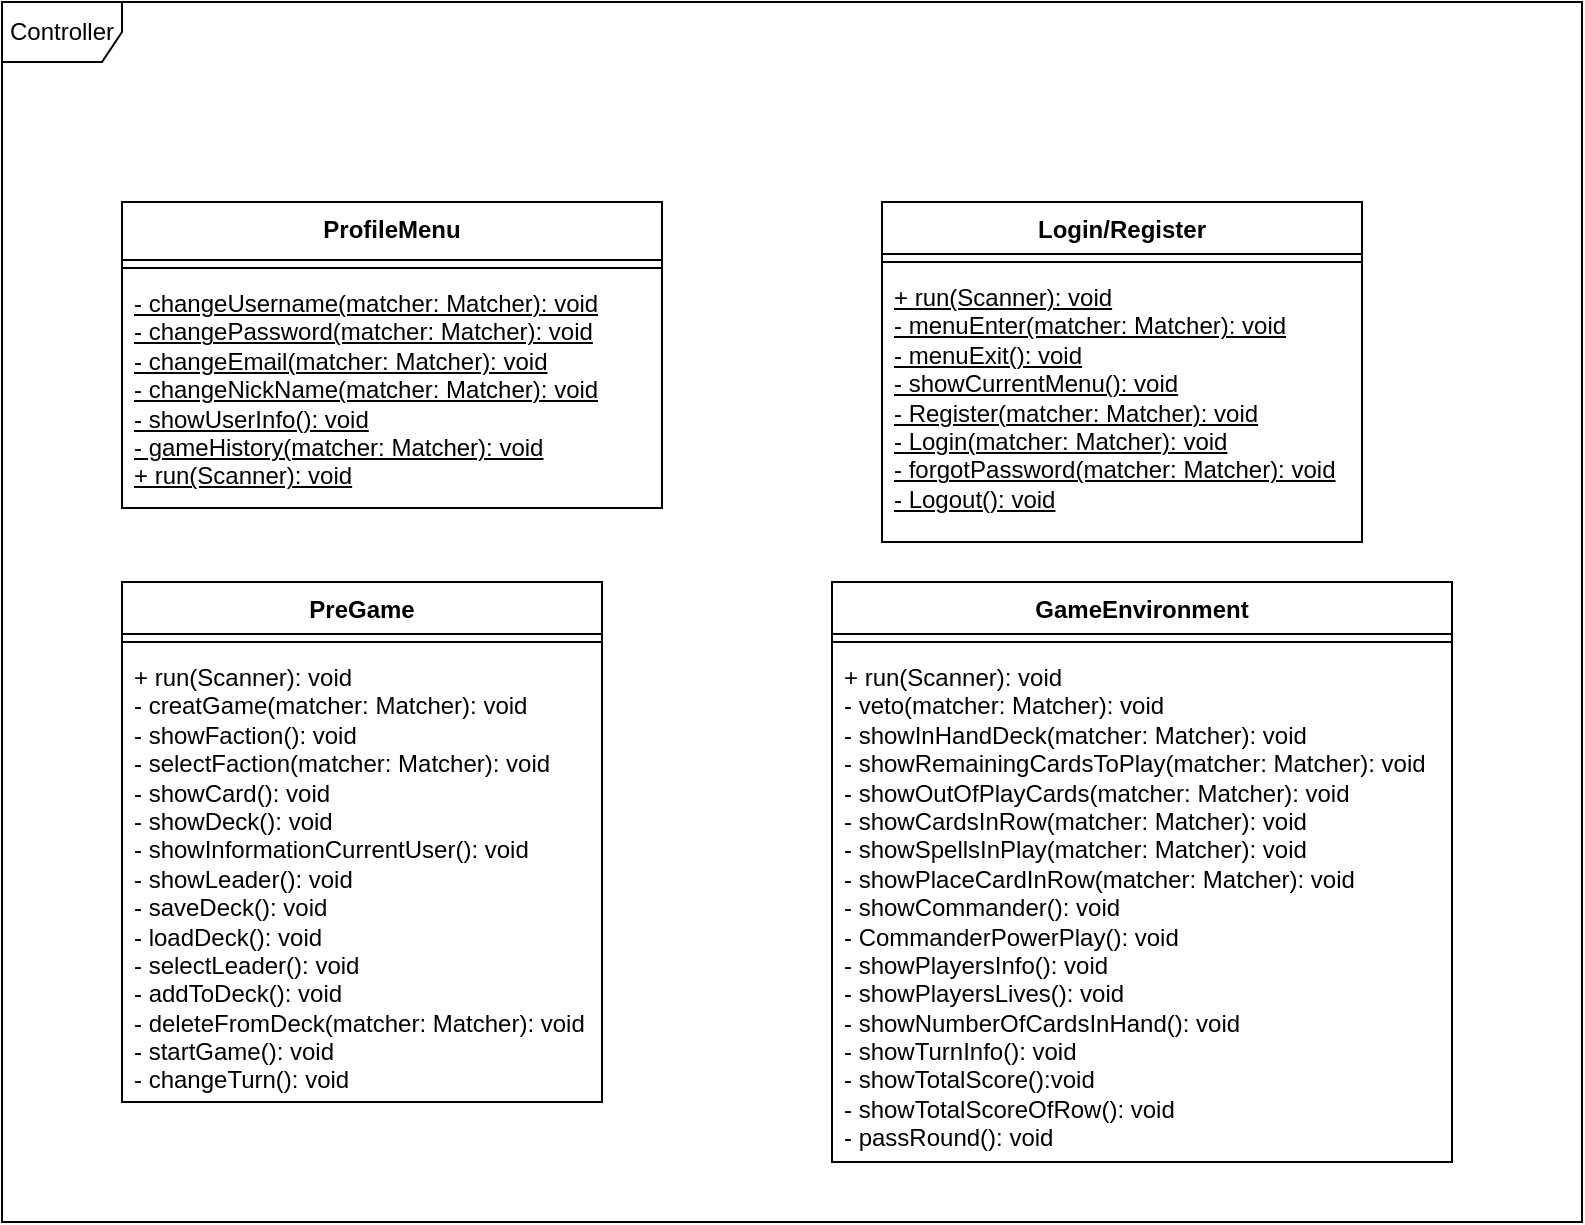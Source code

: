 <mxfile version="24.2.5" type="device">
  <diagram name="Page-1" id="NVayNvhocORv5aG18xNb">
    <mxGraphModel dx="-126" dy="3728" grid="1" gridSize="10" guides="1" tooltips="1" connect="1" arrows="1" fold="1" page="1" pageScale="1" pageWidth="850" pageHeight="1100" math="0" shadow="0">
      <root>
        <mxCell id="0" />
        <mxCell id="1" parent="0" />
        <mxCell id="WgHm03wpI3rrd5q_GF2c-1" value="Login/Register" style="swimlane;fontStyle=1;align=center;verticalAlign=top;childLayout=stackLayout;horizontal=1;startSize=26;horizontalStack=0;resizeParent=1;resizeParentMax=0;resizeLast=0;collapsible=1;marginBottom=0;whiteSpace=wrap;html=1;" parent="1" vertex="1">
          <mxGeometry x="1300" y="-3190" width="240" height="170" as="geometry" />
        </mxCell>
        <mxCell id="WgHm03wpI3rrd5q_GF2c-3" value="" style="line;strokeWidth=1;fillColor=none;align=left;verticalAlign=middle;spacingTop=-1;spacingLeft=3;spacingRight=3;rotatable=0;labelPosition=right;points=[];portConstraint=eastwest;strokeColor=inherit;" parent="WgHm03wpI3rrd5q_GF2c-1" vertex="1">
          <mxGeometry y="26" width="240" height="8" as="geometry" />
        </mxCell>
        <mxCell id="WgHm03wpI3rrd5q_GF2c-4" value="&lt;u&gt;+ run(Scanner): void&lt;/u&gt;&lt;div&gt;&lt;u&gt;- menuEnter(matcher: Matcher): void&lt;/u&gt;&lt;/div&gt;&lt;div&gt;&lt;u&gt;- menuExit(): void&lt;/u&gt;&lt;/div&gt;&lt;div&gt;&lt;u&gt;- showCurrentMenu(): void&lt;/u&gt;&lt;/div&gt;&lt;div&gt;&lt;u&gt;- Register(matcher: Matcher): void&lt;/u&gt;&lt;/div&gt;&lt;div&gt;&lt;u&gt;- Login(matcher: Matcher): void&lt;/u&gt;&lt;/div&gt;&lt;div&gt;&lt;u&gt;- forgotPassword(matcher: Matcher): void&lt;/u&gt;&lt;/div&gt;&lt;div&gt;&lt;u&gt;- Logout(): void&lt;/u&gt;&lt;/div&gt;" style="text;strokeColor=none;fillColor=none;align=left;verticalAlign=top;spacingLeft=4;spacingRight=4;overflow=hidden;rotatable=0;points=[[0,0.5],[1,0.5]];portConstraint=eastwest;whiteSpace=wrap;html=1;" parent="WgHm03wpI3rrd5q_GF2c-1" vertex="1">
          <mxGeometry y="34" width="240" height="136" as="geometry" />
        </mxCell>
        <mxCell id="WgHm03wpI3rrd5q_GF2c-5" value="ProfileMenu" style="swimlane;fontStyle=1;align=center;verticalAlign=top;childLayout=stackLayout;horizontal=1;startSize=29;horizontalStack=0;resizeParent=1;resizeParentMax=0;resizeLast=0;collapsible=1;marginBottom=0;whiteSpace=wrap;html=1;" parent="1" vertex="1">
          <mxGeometry x="920" y="-3190" width="270" height="153" as="geometry">
            <mxRectangle x="880" y="-3250" width="100" height="30" as="alternateBounds" />
          </mxGeometry>
        </mxCell>
        <mxCell id="WgHm03wpI3rrd5q_GF2c-7" value="" style="line;strokeWidth=1;fillColor=none;align=left;verticalAlign=middle;spacingTop=-1;spacingLeft=3;spacingRight=3;rotatable=0;labelPosition=right;points=[];portConstraint=eastwest;strokeColor=inherit;" parent="WgHm03wpI3rrd5q_GF2c-5" vertex="1">
          <mxGeometry y="29" width="270" height="8" as="geometry" />
        </mxCell>
        <mxCell id="WgHm03wpI3rrd5q_GF2c-8" value="- changeUsername(matcher: Matcher): void&lt;div&gt;- changePassword(matcher: Matcher): void&lt;/div&gt;&lt;div&gt;- changeEmail(matcher: Matcher): void&lt;/div&gt;&lt;div&gt;- changeNickName(matcher: Matcher): void&lt;/div&gt;&lt;div&gt;- showUserInfo(): void&lt;/div&gt;&lt;div&gt;- gameHistory(matcher: Matcher): void&lt;/div&gt;&lt;div&gt;+ run(Scanner): void&lt;/div&gt;" style="text;strokeColor=none;fillColor=none;align=left;verticalAlign=top;spacingLeft=4;spacingRight=4;overflow=hidden;rotatable=0;points=[[0,0.5],[1,0.5]];portConstraint=eastwest;whiteSpace=wrap;html=1;fontStyle=4" parent="WgHm03wpI3rrd5q_GF2c-5" vertex="1">
          <mxGeometry y="37" width="270" height="116" as="geometry" />
        </mxCell>
        <mxCell id="WgHm03wpI3rrd5q_GF2c-10" value="PreGame" style="swimlane;fontStyle=1;align=center;verticalAlign=top;childLayout=stackLayout;horizontal=1;startSize=26;horizontalStack=0;resizeParent=1;resizeParentMax=0;resizeLast=0;collapsible=1;marginBottom=0;whiteSpace=wrap;html=1;" parent="1" vertex="1">
          <mxGeometry x="920" y="-3000" width="240" height="260" as="geometry" />
        </mxCell>
        <mxCell id="WgHm03wpI3rrd5q_GF2c-12" value="" style="line;strokeWidth=1;fillColor=none;align=left;verticalAlign=middle;spacingTop=-1;spacingLeft=3;spacingRight=3;rotatable=0;labelPosition=right;points=[];portConstraint=eastwest;strokeColor=inherit;" parent="WgHm03wpI3rrd5q_GF2c-10" vertex="1">
          <mxGeometry y="26" width="240" height="8" as="geometry" />
        </mxCell>
        <mxCell id="WgHm03wpI3rrd5q_GF2c-13" value="+ run(Scanner): void&lt;div&gt;- creatGame(matcher: Matcher): void&lt;/div&gt;&lt;div&gt;- showFaction(): void&lt;/div&gt;&lt;div&gt;- selectFaction(matcher: Matcher): void&lt;/div&gt;&lt;div&gt;- showCard(): void&lt;/div&gt;&lt;div&gt;- showDeck(): void&lt;/div&gt;&lt;div&gt;- showInformationCurrentUser(): void&lt;/div&gt;&lt;div&gt;- showLeader(): void&lt;/div&gt;&lt;div&gt;- saveDeck(): void&lt;/div&gt;&lt;div&gt;- loadDeck(): void&lt;/div&gt;&lt;div&gt;- selectLeader(): void&lt;/div&gt;&lt;div&gt;- addToDeck(): void&lt;/div&gt;&lt;div&gt;- deleteFromDeck(matcher: Matcher): void&lt;/div&gt;&lt;div&gt;- startGame(): void&lt;/div&gt;&lt;div&gt;- changeTurn(): void&lt;/div&gt;" style="text;strokeColor=none;fillColor=none;align=left;verticalAlign=top;spacingLeft=4;spacingRight=4;overflow=hidden;rotatable=0;points=[[0,0.5],[1,0.5]];portConstraint=eastwest;whiteSpace=wrap;html=1;" parent="WgHm03wpI3rrd5q_GF2c-10" vertex="1">
          <mxGeometry y="34" width="240" height="226" as="geometry" />
        </mxCell>
        <mxCell id="WgHm03wpI3rrd5q_GF2c-14" value="GameEnvironment" style="swimlane;fontStyle=1;align=center;verticalAlign=top;childLayout=stackLayout;horizontal=1;startSize=26;horizontalStack=0;resizeParent=1;resizeParentMax=0;resizeLast=0;collapsible=1;marginBottom=0;whiteSpace=wrap;html=1;" parent="1" vertex="1">
          <mxGeometry x="1275" y="-3000" width="310" height="290" as="geometry" />
        </mxCell>
        <mxCell id="WgHm03wpI3rrd5q_GF2c-16" value="" style="line;strokeWidth=1;fillColor=none;align=left;verticalAlign=middle;spacingTop=-1;spacingLeft=3;spacingRight=3;rotatable=0;labelPosition=right;points=[];portConstraint=eastwest;strokeColor=inherit;" parent="WgHm03wpI3rrd5q_GF2c-14" vertex="1">
          <mxGeometry y="26" width="310" height="8" as="geometry" />
        </mxCell>
        <mxCell id="WgHm03wpI3rrd5q_GF2c-17" value="+ run(Scanner): void&lt;div&gt;- veto(matcher: Matcher): void&lt;/div&gt;&lt;div&gt;- showInHandDeck(matcher: Matcher): void&lt;/div&gt;&lt;div&gt;- showRemainingCardsToPlay(&lt;span style=&quot;background-color: initial;&quot;&gt;matcher: Matcher&lt;/span&gt;&lt;span style=&quot;background-color: initial;&quot;&gt;): void&lt;/span&gt;&lt;/div&gt;&lt;div&gt;- showOutOfPlayCards(&lt;span style=&quot;background-color: initial;&quot;&gt;matcher: Matcher&lt;/span&gt;&lt;span style=&quot;background-color: initial;&quot;&gt;): void&lt;/span&gt;&lt;/div&gt;&lt;div&gt;- showCardsInRow(&lt;span style=&quot;background-color: initial;&quot;&gt;matcher: Matcher&lt;/span&gt;&lt;span style=&quot;background-color: initial;&quot;&gt;): void&lt;/span&gt;&lt;/div&gt;&lt;div&gt;- showSpellsInPlay(&lt;span style=&quot;background-color: initial;&quot;&gt;matcher: Matcher&lt;/span&gt;&lt;span style=&quot;background-color: initial;&quot;&gt;): void&lt;/span&gt;&lt;/div&gt;&lt;div&gt;- showPlaceCardInRow(&lt;span style=&quot;background-color: initial;&quot;&gt;matcher: Matcher&lt;/span&gt;&lt;span style=&quot;background-color: initial;&quot;&gt;): void&lt;/span&gt;&lt;/div&gt;&lt;div&gt;- showCommander(): void&lt;/div&gt;&lt;div&gt;- CommanderPowerPlay(): void&lt;/div&gt;&lt;div&gt;- showPlayersInfo(): void&lt;/div&gt;&lt;div&gt;- showPlayersLives(): void&lt;/div&gt;&lt;div&gt;- showNumberOfCardsInHand(): void&lt;/div&gt;&lt;div&gt;- showTurnInfo(): void&lt;/div&gt;&lt;div&gt;- showTotalScore():void&lt;/div&gt;&lt;div&gt;- showTotalScoreOfRow(): void&lt;/div&gt;&lt;div&gt;- passRound(): void&lt;/div&gt;" style="text;strokeColor=none;fillColor=none;align=left;verticalAlign=top;spacingLeft=4;spacingRight=4;overflow=hidden;rotatable=0;points=[[0,0.5],[1,0.5]];portConstraint=eastwest;whiteSpace=wrap;html=1;" parent="WgHm03wpI3rrd5q_GF2c-14" vertex="1">
          <mxGeometry y="34" width="310" height="256" as="geometry" />
        </mxCell>
        <mxCell id="WgHm03wpI3rrd5q_GF2c-19" value="Controller" style="shape=umlFrame;whiteSpace=wrap;html=1;pointerEvents=0;" parent="1" vertex="1">
          <mxGeometry x="860" y="-3290" width="790" height="610" as="geometry" />
        </mxCell>
      </root>
    </mxGraphModel>
  </diagram>
</mxfile>
